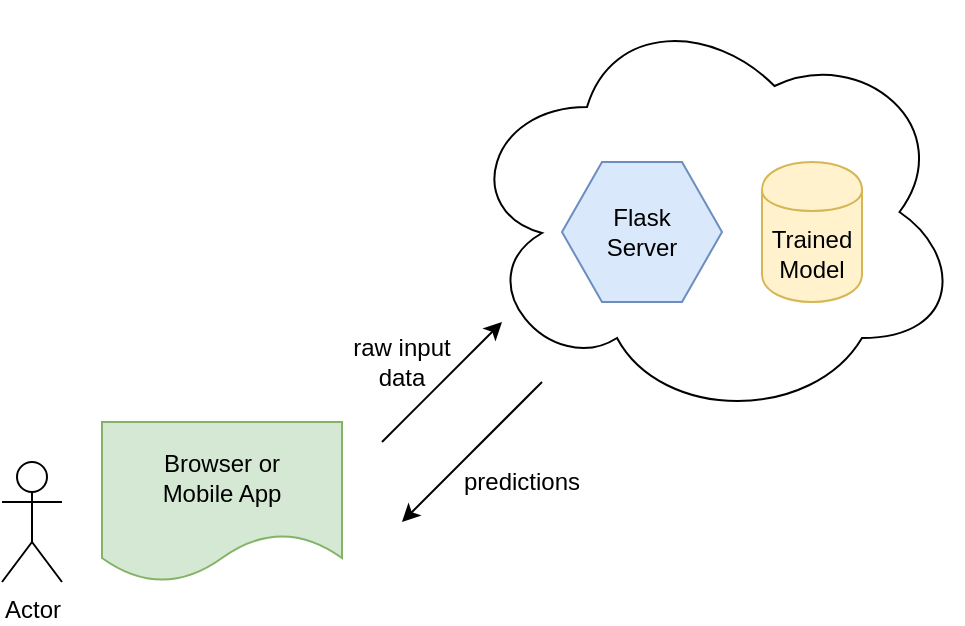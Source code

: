 <mxfile version="10.6.7" type="device"><diagram id="4GeX7djz07vnx1EPZuFv" name="Page-1"><mxGraphModel dx="1058" dy="808" grid="1" gridSize="10" guides="1" tooltips="1" connect="1" arrows="1" fold="1" page="1" pageScale="1" pageWidth="850" pageHeight="1100" math="0" shadow="0"><root><mxCell id="0"/><mxCell id="1" parent="0"/><mxCell id="HZ3Z5GAa7abKKlsiW0PV-1" value="" style="ellipse;shape=cloud;whiteSpace=wrap;html=1;" vertex="1" parent="1"><mxGeometry x="410" y="200" width="250" height="210" as="geometry"/></mxCell><mxCell id="HZ3Z5GAa7abKKlsiW0PV-2" value="Trained&lt;br&gt;Model" style="shape=cylinder;whiteSpace=wrap;html=1;boundedLbl=1;backgroundOutline=1;fillColor=#fff2cc;strokeColor=#d6b656;" vertex="1" parent="1"><mxGeometry x="560" y="280" width="50" height="70" as="geometry"/></mxCell><mxCell id="HZ3Z5GAa7abKKlsiW0PV-3" value="Flask&lt;br&gt;Server" style="shape=hexagon;perimeter=hexagonPerimeter2;whiteSpace=wrap;html=1;fillColor=#dae8fc;strokeColor=#6c8ebf;" vertex="1" parent="1"><mxGeometry x="460" y="280" width="80" height="70" as="geometry"/></mxCell><mxCell id="HZ3Z5GAa7abKKlsiW0PV-4" value="Actor" style="shape=umlActor;verticalLabelPosition=bottom;labelBackgroundColor=#ffffff;verticalAlign=top;html=1;outlineConnect=0;" vertex="1" parent="1"><mxGeometry x="180" y="430" width="30" height="60" as="geometry"/></mxCell><mxCell id="HZ3Z5GAa7abKKlsiW0PV-6" value="Browser or &lt;br&gt;Mobile App" style="shape=document;whiteSpace=wrap;html=1;boundedLbl=1;fillColor=#d5e8d4;strokeColor=#82b366;" vertex="1" parent="1"><mxGeometry x="230" y="410" width="120" height="80" as="geometry"/></mxCell><mxCell id="HZ3Z5GAa7abKKlsiW0PV-7" value="" style="endArrow=classic;html=1;" edge="1" parent="1"><mxGeometry width="50" height="50" relative="1" as="geometry"><mxPoint x="370" y="420" as="sourcePoint"/><mxPoint x="430" y="360" as="targetPoint"/><Array as="points"><mxPoint x="390" y="400"/></Array></mxGeometry></mxCell><mxCell id="HZ3Z5GAa7abKKlsiW0PV-11" value="raw input&lt;br&gt;data" style="text;html=1;strokeColor=none;fillColor=none;align=center;verticalAlign=middle;whiteSpace=wrap;rounded=0;" vertex="1" parent="1"><mxGeometry x="340" y="370" width="80" height="20" as="geometry"/></mxCell><mxCell id="HZ3Z5GAa7abKKlsiW0PV-12" value="" style="endArrow=classic;html=1;" edge="1" parent="1"><mxGeometry width="50" height="50" relative="1" as="geometry"><mxPoint x="450" y="390" as="sourcePoint"/><mxPoint x="380" y="460" as="targetPoint"/></mxGeometry></mxCell><mxCell id="HZ3Z5GAa7abKKlsiW0PV-13" value="predictions" style="text;html=1;strokeColor=none;fillColor=none;align=center;verticalAlign=middle;whiteSpace=wrap;rounded=0;" vertex="1" parent="1"><mxGeometry x="420" y="430" width="40" height="20" as="geometry"/></mxCell></root></mxGraphModel></diagram></mxfile>